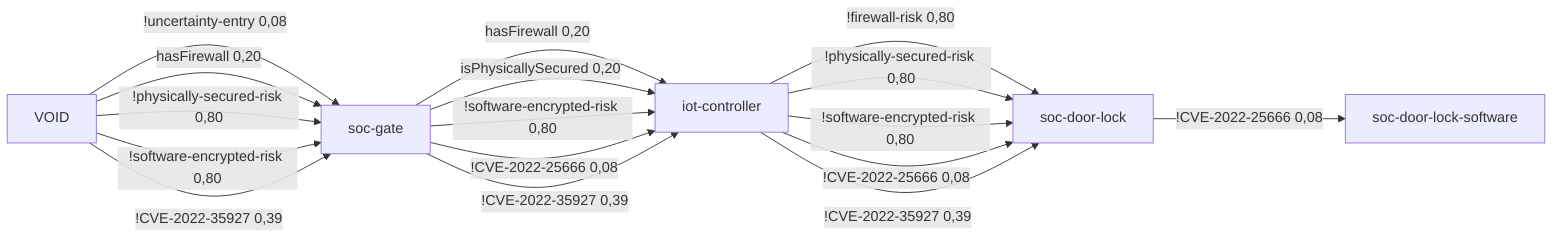 %% AttributeChange [4mqualcom/apq8096[0m to [4m2.1[0m for node [4msoc-door-lock[0m
%%  VOID -[0,98]->  soc-gate -[0,93]->  iot-controller -[1,00]->  soc-door-lock -[0,08]-> soc-door-lock-software 29,04 0,07
flowchart LR
	soc-door-lock[soc-door-lock]
	soc-door-lock-software[soc-door-lock-software]
	iot-controller[iot-controller]
	soc-gate[soc-gate]
	VOID[VOID]
	soc-door-lock -->|!CVE-2022-25666 0,08| soc-door-lock-software
	iot-controller -->|!firewall-risk 0,80| soc-door-lock
	iot-controller -->|!physically-secured-risk 0,80| soc-door-lock
	iot-controller -->|!software-encrypted-risk 0,80| soc-door-lock
	iot-controller -->|!CVE-2022-25666 0,08| soc-door-lock
	iot-controller -->|!CVE-2022-35927 0,39| soc-door-lock
	soc-gate -->|hasFirewall 0,20| iot-controller
	soc-gate -->|isPhysicallySecured 0,20| iot-controller
	soc-gate -->|!software-encrypted-risk 0,80| iot-controller
	soc-gate -->|!CVE-2022-25666 0,08| iot-controller
	soc-gate -->|!CVE-2022-35927 0,39| iot-controller
	VOID -->|!uncertainty-entry 0,08| soc-gate
	VOID -->|hasFirewall 0,20| soc-gate
	VOID -->|!physically-secured-risk 0,80| soc-gate
	VOID -->|!software-encrypted-risk 0,80| soc-gate
	VOID -->|!CVE-2022-35927 0,39| soc-gate